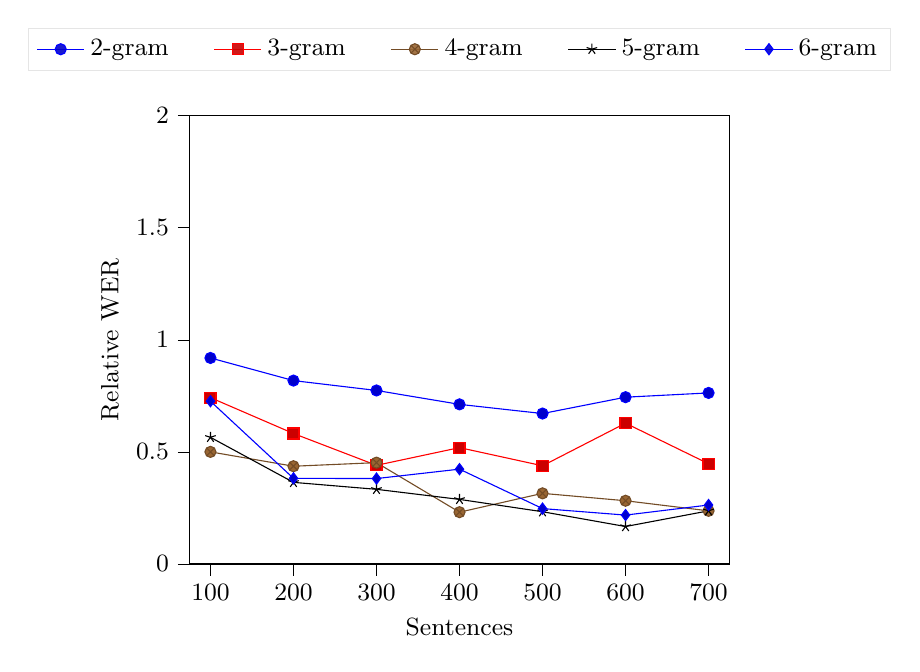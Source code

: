 \begin{tikzpicture}
\small
\begin{axis}[
    legend style={
	at={(0.5,1.1)},
	anchor=south,
	legend columns=-1,
	/tikz/every even column/.append style={column sep=0.5cm}
},
legend style={fill opacity=0.9, draw opacity=1, text opacity=1, draw=white!90.0!black},
tick align=outside,
tick pos=left,
x grid style={white!69.02!black},
xlabel={Sentences},
xmin=75, xmax=725,
xtick style={color=black},
y grid style={white!69.02!black},
ylabel={Relative WER},
ymin=0, ymax=2,
ytick style={color=black}
]

 \addplot 
table {
	
100 0.919
200 0.818
300 0.774
400 0.712
500 0.671
600 0.744
700 0.763
	
};
\addlegendentry{2-gram}


\addplot 
table {
	
100 0.742
200 0.582
300 0.44
400 0.519
500 0.438
600 0.628
700 0.447
	
};
\addlegendentry{3-gram}


\addplot 
table {
	
100 0.5
200 0.436
300 0.452
400 0.231
500 0.315
600 0.282
700 0.237
	
};
\addlegendentry{4-gram}


\addplot 
table {
	
100 0.565
200 0.364
300 0.333
400 0.288
500 0.233
600 0.167
700 0.237
	
};
\addlegendentry{5-gram}


\addplot 
table {
	
100 0.726
200 0.382
300 0.381
400 0.423
500 0.247
600 0.218
700 0.263
	
};
\addlegendentry{6-gram}

\end{axis}
\end{tikzpicture}
